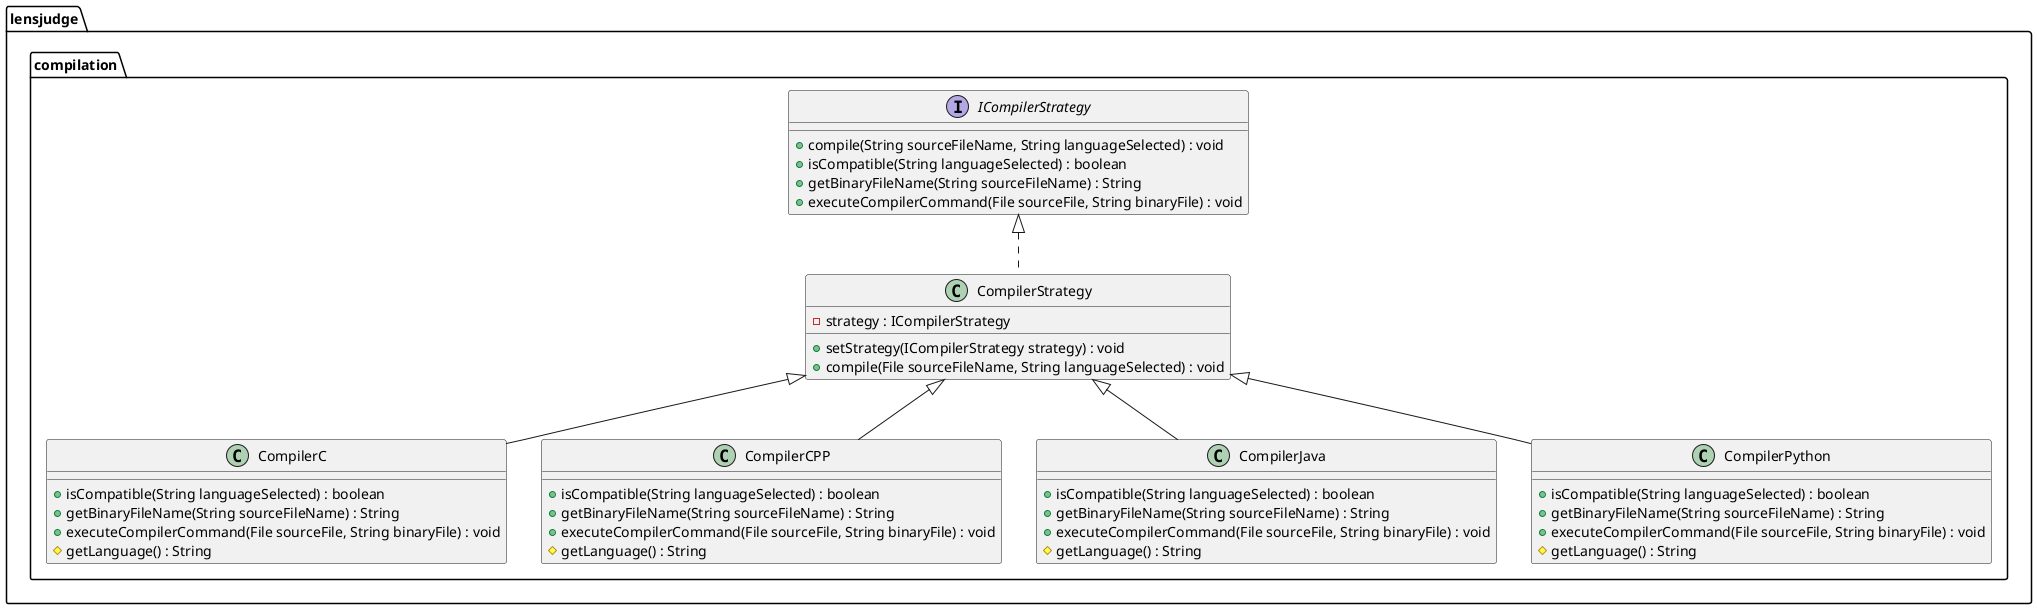 @startuml
package lensjudge.compilation {
    interface ICompilerStrategy {
        + compile(String sourceFileName, String languageSelected) : void
        + isCompatible(String languageSelected) : boolean
        + getBinaryFileName(String sourceFileName) : String
        + executeCompilerCommand(File sourceFile, String binaryFile) : void
    }

    class CompilerC {
    + isCompatible(String languageSelected) : boolean
    + getBinaryFileName(String sourceFileName) : String
    + executeCompilerCommand(File sourceFile, String binaryFile) : void
    # getLanguage() : String
    }

    class CompilerCPP {
    + isCompatible(String languageSelected) : boolean
    + getBinaryFileName(String sourceFileName) : String
    + executeCompilerCommand(File sourceFile, String binaryFile) : void
    # getLanguage() : String
    }

    class CompilerJava {
    + isCompatible(String languageSelected) : boolean
    + getBinaryFileName(String sourceFileName) : String
    + executeCompilerCommand(File sourceFile, String binaryFile) : void
    # getLanguage() : String
    }

    class CompilerPython {
    + isCompatible(String languageSelected) : boolean
    + getBinaryFileName(String sourceFileName) : String
    + executeCompilerCommand(File sourceFile, String binaryFile) : void
    # getLanguage() : String
    }

    class CompilerStrategy{
    - strategy : ICompilerStrategy
    + setStrategy(ICompilerStrategy strategy) : void
    + compile(File sourceFileName, String languageSelected) : void
    }

    CompilerStrategy <|-- CompilerC
    CompilerStrategy <|-- CompilerCPP
    CompilerStrategy <|-- CompilerJava
    CompilerStrategy <|-- CompilerPython
    ICompilerStrategy <|.. CompilerStrategy

@enduml